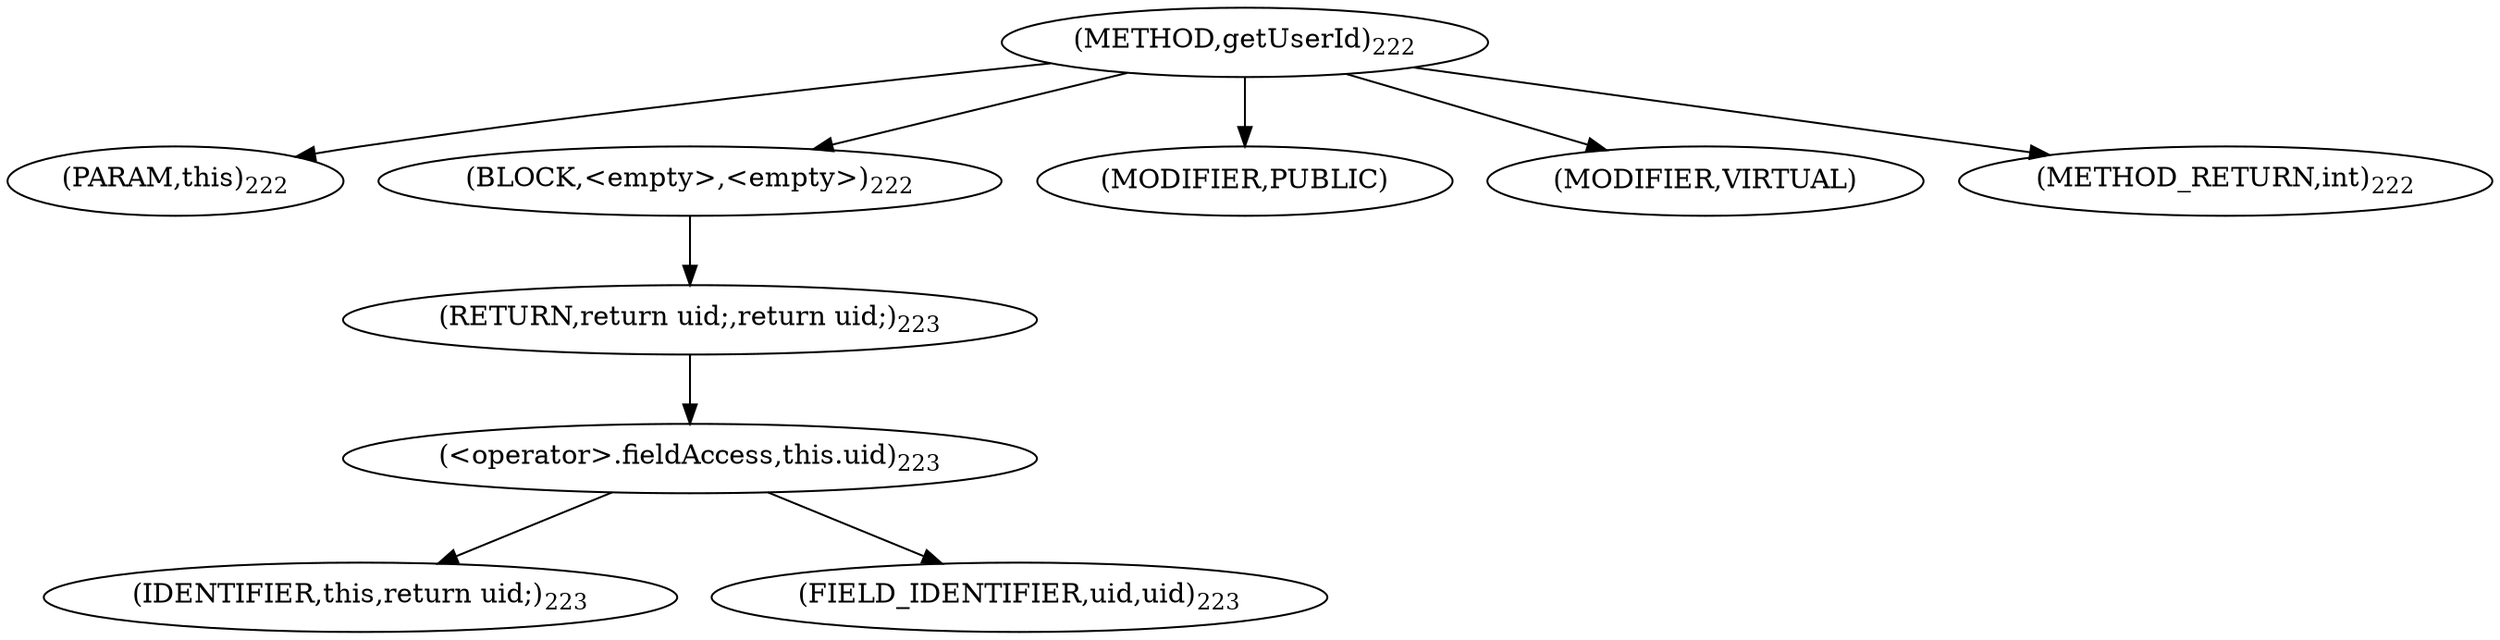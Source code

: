 digraph "getUserId" {  
"325" [label = <(METHOD,getUserId)<SUB>222</SUB>> ]
"326" [label = <(PARAM,this)<SUB>222</SUB>> ]
"327" [label = <(BLOCK,&lt;empty&gt;,&lt;empty&gt;)<SUB>222</SUB>> ]
"328" [label = <(RETURN,return uid;,return uid;)<SUB>223</SUB>> ]
"329" [label = <(&lt;operator&gt;.fieldAccess,this.uid)<SUB>223</SUB>> ]
"330" [label = <(IDENTIFIER,this,return uid;)<SUB>223</SUB>> ]
"331" [label = <(FIELD_IDENTIFIER,uid,uid)<SUB>223</SUB>> ]
"332" [label = <(MODIFIER,PUBLIC)> ]
"333" [label = <(MODIFIER,VIRTUAL)> ]
"334" [label = <(METHOD_RETURN,int)<SUB>222</SUB>> ]
  "325" -> "326" 
  "325" -> "327" 
  "325" -> "332" 
  "325" -> "333" 
  "325" -> "334" 
  "327" -> "328" 
  "328" -> "329" 
  "329" -> "330" 
  "329" -> "331" 
}
